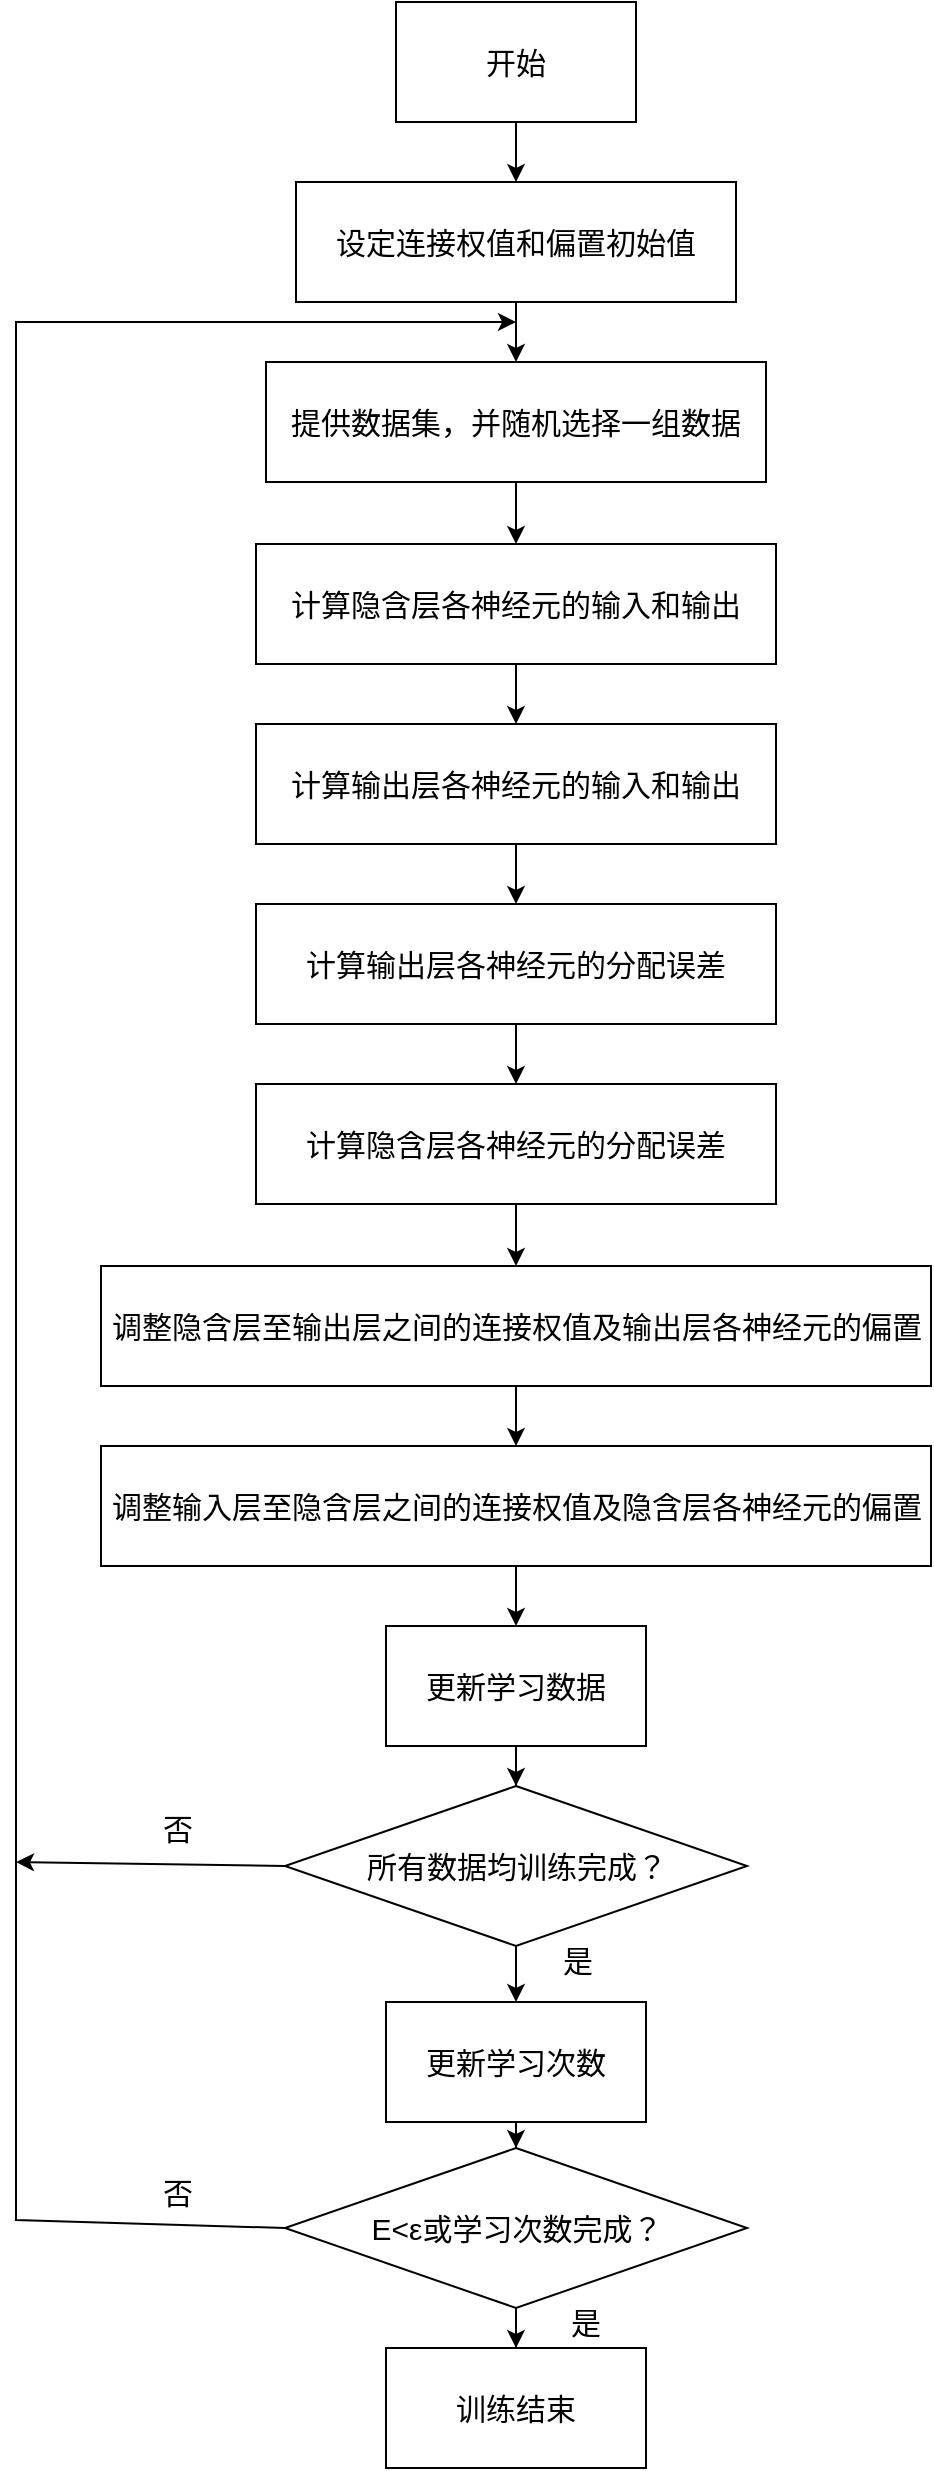 <mxfile version="24.0.4" type="github">
  <diagram name="第 1 页" id="v797rGbqXaPuHr1xUrjF">
    <mxGraphModel dx="1631" dy="933" grid="1" gridSize="10" guides="1" tooltips="1" connect="1" arrows="1" fold="1" page="1" pageScale="1" pageWidth="827" pageHeight="1169" math="0" shadow="0">
      <root>
        <mxCell id="0" />
        <mxCell id="1" parent="0" />
        <mxCell id="fXVo95FK3dkVd09ffdzB-1" style="edgeStyle=orthogonalEdgeStyle;rounded=0;orthogonalLoop=1;jettySize=auto;html=1;exitX=0.5;exitY=1;exitDx=0;exitDy=0;entryX=0.5;entryY=0;entryDx=0;entryDy=0;" edge="1" parent="1" source="fXVo95FK3dkVd09ffdzB-2" target="fXVo95FK3dkVd09ffdzB-4">
          <mxGeometry relative="1" as="geometry" />
        </mxCell>
        <mxCell id="fXVo95FK3dkVd09ffdzB-2" value="&lt;font style=&quot;font-size: 15px;&quot;&gt;开始&lt;/font&gt;" style="rounded=0;whiteSpace=wrap;html=1;" vertex="1" parent="1">
          <mxGeometry x="320" y="570" width="120" height="60" as="geometry" />
        </mxCell>
        <mxCell id="fXVo95FK3dkVd09ffdzB-24" value="" style="edgeStyle=orthogonalEdgeStyle;rounded=0;orthogonalLoop=1;jettySize=auto;html=1;" edge="1" parent="1" source="fXVo95FK3dkVd09ffdzB-4" target="fXVo95FK3dkVd09ffdzB-9">
          <mxGeometry relative="1" as="geometry" />
        </mxCell>
        <mxCell id="fXVo95FK3dkVd09ffdzB-4" value="设定连接权值和偏置初始值" style="rounded=0;whiteSpace=wrap;html=1;fontSize=15;" vertex="1" parent="1">
          <mxGeometry x="270" y="660" width="220" height="60" as="geometry" />
        </mxCell>
        <mxCell id="fXVo95FK3dkVd09ffdzB-34" value="" style="edgeStyle=orthogonalEdgeStyle;rounded=0;orthogonalLoop=1;jettySize=auto;html=1;" edge="1" parent="1" source="fXVo95FK3dkVd09ffdzB-7" target="fXVo95FK3dkVd09ffdzB-21">
          <mxGeometry relative="1" as="geometry" />
        </mxCell>
        <mxCell id="fXVo95FK3dkVd09ffdzB-7" value="所有数据均训练完成？" style="rhombus;whiteSpace=wrap;html=1;fontSize=15;" vertex="1" parent="1">
          <mxGeometry x="264.5" y="1462" width="231" height="80" as="geometry" />
        </mxCell>
        <mxCell id="fXVo95FK3dkVd09ffdzB-26" value="" style="edgeStyle=orthogonalEdgeStyle;rounded=0;orthogonalLoop=1;jettySize=auto;html=1;" edge="1" parent="1" source="fXVo95FK3dkVd09ffdzB-8" target="fXVo95FK3dkVd09ffdzB-13">
          <mxGeometry relative="1" as="geometry" />
        </mxCell>
        <mxCell id="fXVo95FK3dkVd09ffdzB-8" value="计算隐含层各神经元的输入和输出" style="rounded=0;whiteSpace=wrap;html=1;fontSize=15;" vertex="1" parent="1">
          <mxGeometry x="250" y="841" width="260" height="60" as="geometry" />
        </mxCell>
        <mxCell id="fXVo95FK3dkVd09ffdzB-25" value="" style="edgeStyle=orthogonalEdgeStyle;rounded=0;orthogonalLoop=1;jettySize=auto;html=1;" edge="1" parent="1" source="fXVo95FK3dkVd09ffdzB-9" target="fXVo95FK3dkVd09ffdzB-8">
          <mxGeometry relative="1" as="geometry" />
        </mxCell>
        <mxCell id="fXVo95FK3dkVd09ffdzB-9" value="提供数据集，并随机选择一组数据" style="rounded=0;whiteSpace=wrap;html=1;fontSize=15;" vertex="1" parent="1">
          <mxGeometry x="255" y="750" width="250" height="60" as="geometry" />
        </mxCell>
        <mxCell id="fXVo95FK3dkVd09ffdzB-10" value="" style="endArrow=classic;html=1;rounded=0;exitX=0;exitY=0.5;exitDx=0;exitDy=0;" edge="1" parent="1" source="fXVo95FK3dkVd09ffdzB-23">
          <mxGeometry width="50" height="50" relative="1" as="geometry">
            <mxPoint x="170" y="660" as="sourcePoint" />
            <mxPoint x="380" y="730" as="targetPoint" />
            <Array as="points">
              <mxPoint x="130" y="1679" />
              <mxPoint x="130" y="730" />
            </Array>
          </mxGeometry>
        </mxCell>
        <mxCell id="fXVo95FK3dkVd09ffdzB-11" value="否" style="text;html=1;align=center;verticalAlign=middle;whiteSpace=wrap;rounded=0;fontSize=15;" vertex="1" parent="1">
          <mxGeometry x="181" y="1650" width="60" height="30" as="geometry" />
        </mxCell>
        <mxCell id="fXVo95FK3dkVd09ffdzB-12" value="否" style="text;html=1;align=center;verticalAlign=middle;whiteSpace=wrap;rounded=0;fontSize=15;" vertex="1" parent="1">
          <mxGeometry x="181" y="1470" width="60" height="26" as="geometry" />
        </mxCell>
        <mxCell id="fXVo95FK3dkVd09ffdzB-27" value="" style="edgeStyle=orthogonalEdgeStyle;rounded=0;orthogonalLoop=1;jettySize=auto;html=1;" edge="1" parent="1" source="fXVo95FK3dkVd09ffdzB-13" target="fXVo95FK3dkVd09ffdzB-14">
          <mxGeometry relative="1" as="geometry" />
        </mxCell>
        <mxCell id="fXVo95FK3dkVd09ffdzB-13" value="计算输出层各神经元的输入和输出" style="rounded=0;whiteSpace=wrap;html=1;fontSize=15;" vertex="1" parent="1">
          <mxGeometry x="250" y="931" width="260" height="60" as="geometry" />
        </mxCell>
        <mxCell id="fXVo95FK3dkVd09ffdzB-28" value="" style="edgeStyle=orthogonalEdgeStyle;rounded=0;orthogonalLoop=1;jettySize=auto;html=1;" edge="1" parent="1" source="fXVo95FK3dkVd09ffdzB-14" target="fXVo95FK3dkVd09ffdzB-15">
          <mxGeometry relative="1" as="geometry" />
        </mxCell>
        <mxCell id="fXVo95FK3dkVd09ffdzB-14" value="计算输出层各神经元的分配误差" style="rounded=0;whiteSpace=wrap;html=1;fontSize=15;" vertex="1" parent="1">
          <mxGeometry x="250" y="1021" width="260" height="60" as="geometry" />
        </mxCell>
        <mxCell id="fXVo95FK3dkVd09ffdzB-29" value="" style="edgeStyle=orthogonalEdgeStyle;rounded=0;orthogonalLoop=1;jettySize=auto;html=1;" edge="1" parent="1" source="fXVo95FK3dkVd09ffdzB-15" target="fXVo95FK3dkVd09ffdzB-16">
          <mxGeometry relative="1" as="geometry" />
        </mxCell>
        <mxCell id="fXVo95FK3dkVd09ffdzB-15" value="计算隐含层各神经元的分配误差" style="rounded=0;whiteSpace=wrap;html=1;fontSize=15;" vertex="1" parent="1">
          <mxGeometry x="250" y="1111" width="260" height="60" as="geometry" />
        </mxCell>
        <mxCell id="fXVo95FK3dkVd09ffdzB-30" value="" style="edgeStyle=orthogonalEdgeStyle;rounded=0;orthogonalLoop=1;jettySize=auto;html=1;" edge="1" parent="1" source="fXVo95FK3dkVd09ffdzB-16" target="fXVo95FK3dkVd09ffdzB-17">
          <mxGeometry relative="1" as="geometry" />
        </mxCell>
        <mxCell id="fXVo95FK3dkVd09ffdzB-16" value="调整隐含层至输出层之间的连接权值及输出层各神经元的偏置" style="rounded=0;whiteSpace=wrap;html=1;fontSize=15;" vertex="1" parent="1">
          <mxGeometry x="172.5" y="1202" width="415" height="60" as="geometry" />
        </mxCell>
        <mxCell id="fXVo95FK3dkVd09ffdzB-42" value="" style="edgeStyle=orthogonalEdgeStyle;rounded=0;orthogonalLoop=1;jettySize=auto;html=1;" edge="1" parent="1" source="fXVo95FK3dkVd09ffdzB-17" target="fXVo95FK3dkVd09ffdzB-19">
          <mxGeometry relative="1" as="geometry" />
        </mxCell>
        <mxCell id="fXVo95FK3dkVd09ffdzB-31" value="" style="edgeStyle=orthogonalEdgeStyle;rounded=0;orthogonalLoop=1;jettySize=auto;html=1;" edge="1" parent="1" source="fXVo95FK3dkVd09ffdzB-17">
          <mxGeometry relative="1" as="geometry" />
        </mxCell>
        <mxCell id="fXVo95FK3dkVd09ffdzB-17" value="调整输入层至隐含层之间的连接权值及隐含层各神经元的偏置" style="rounded=0;whiteSpace=wrap;html=1;fontSize=15;" vertex="1" parent="1">
          <mxGeometry x="172.5" y="1292" width="415" height="60" as="geometry" />
        </mxCell>
        <mxCell id="fXVo95FK3dkVd09ffdzB-33" value="" style="edgeStyle=orthogonalEdgeStyle;rounded=0;orthogonalLoop=1;jettySize=auto;html=1;" edge="1" parent="1" source="fXVo95FK3dkVd09ffdzB-19" target="fXVo95FK3dkVd09ffdzB-7">
          <mxGeometry relative="1" as="geometry" />
        </mxCell>
        <mxCell id="fXVo95FK3dkVd09ffdzB-32" value="" style="edgeStyle=orthogonalEdgeStyle;rounded=0;orthogonalLoop=1;jettySize=auto;html=1;" edge="1" parent="1" target="fXVo95FK3dkVd09ffdzB-19">
          <mxGeometry relative="1" as="geometry" />
        </mxCell>
        <mxCell id="fXVo95FK3dkVd09ffdzB-19" value="更新学习数据" style="rounded=0;whiteSpace=wrap;html=1;fontSize=15;" vertex="1" parent="1">
          <mxGeometry x="315" y="1382" width="130" height="60" as="geometry" />
        </mxCell>
        <mxCell id="fXVo95FK3dkVd09ffdzB-35" value="" style="edgeStyle=orthogonalEdgeStyle;rounded=0;orthogonalLoop=1;jettySize=auto;html=1;" edge="1" parent="1" source="fXVo95FK3dkVd09ffdzB-21" target="fXVo95FK3dkVd09ffdzB-23">
          <mxGeometry relative="1" as="geometry" />
        </mxCell>
        <mxCell id="fXVo95FK3dkVd09ffdzB-21" value="更新学习次数" style="rounded=0;whiteSpace=wrap;html=1;fontSize=15;" vertex="1" parent="1">
          <mxGeometry x="315" y="1570" width="130" height="60" as="geometry" />
        </mxCell>
        <mxCell id="fXVo95FK3dkVd09ffdzB-22" value="训练结束" style="rounded=0;whiteSpace=wrap;html=1;fontSize=15;" vertex="1" parent="1">
          <mxGeometry x="315" y="1743" width="130" height="60" as="geometry" />
        </mxCell>
        <mxCell id="fXVo95FK3dkVd09ffdzB-36" value="" style="edgeStyle=orthogonalEdgeStyle;rounded=0;orthogonalLoop=1;jettySize=auto;html=1;" edge="1" parent="1" source="fXVo95FK3dkVd09ffdzB-23" target="fXVo95FK3dkVd09ffdzB-22">
          <mxGeometry relative="1" as="geometry" />
        </mxCell>
        <mxCell id="fXVo95FK3dkVd09ffdzB-23" value="E&amp;lt;ε或学习次数完成？" style="rhombus;whiteSpace=wrap;html=1;fontSize=15;" vertex="1" parent="1">
          <mxGeometry x="264.5" y="1643" width="231" height="80" as="geometry" />
        </mxCell>
        <mxCell id="fXVo95FK3dkVd09ffdzB-38" value="" style="endArrow=classic;html=1;rounded=0;exitX=0;exitY=0.5;exitDx=0;exitDy=0;" edge="1" parent="1" source="fXVo95FK3dkVd09ffdzB-7">
          <mxGeometry width="50" height="50" relative="1" as="geometry">
            <mxPoint x="400" y="1400" as="sourcePoint" />
            <mxPoint x="130" y="1500" as="targetPoint" />
          </mxGeometry>
        </mxCell>
        <mxCell id="fXVo95FK3dkVd09ffdzB-40" value="是" style="text;html=1;align=center;verticalAlign=middle;whiteSpace=wrap;rounded=0;fontSize=15;" vertex="1" parent="1">
          <mxGeometry x="381" y="1536" width="60" height="26" as="geometry" />
        </mxCell>
        <mxCell id="fXVo95FK3dkVd09ffdzB-41" value="是" style="text;html=1;align=center;verticalAlign=middle;whiteSpace=wrap;rounded=0;fontSize=15;" vertex="1" parent="1">
          <mxGeometry x="385" y="1717" width="60" height="26" as="geometry" />
        </mxCell>
      </root>
    </mxGraphModel>
  </diagram>
</mxfile>
